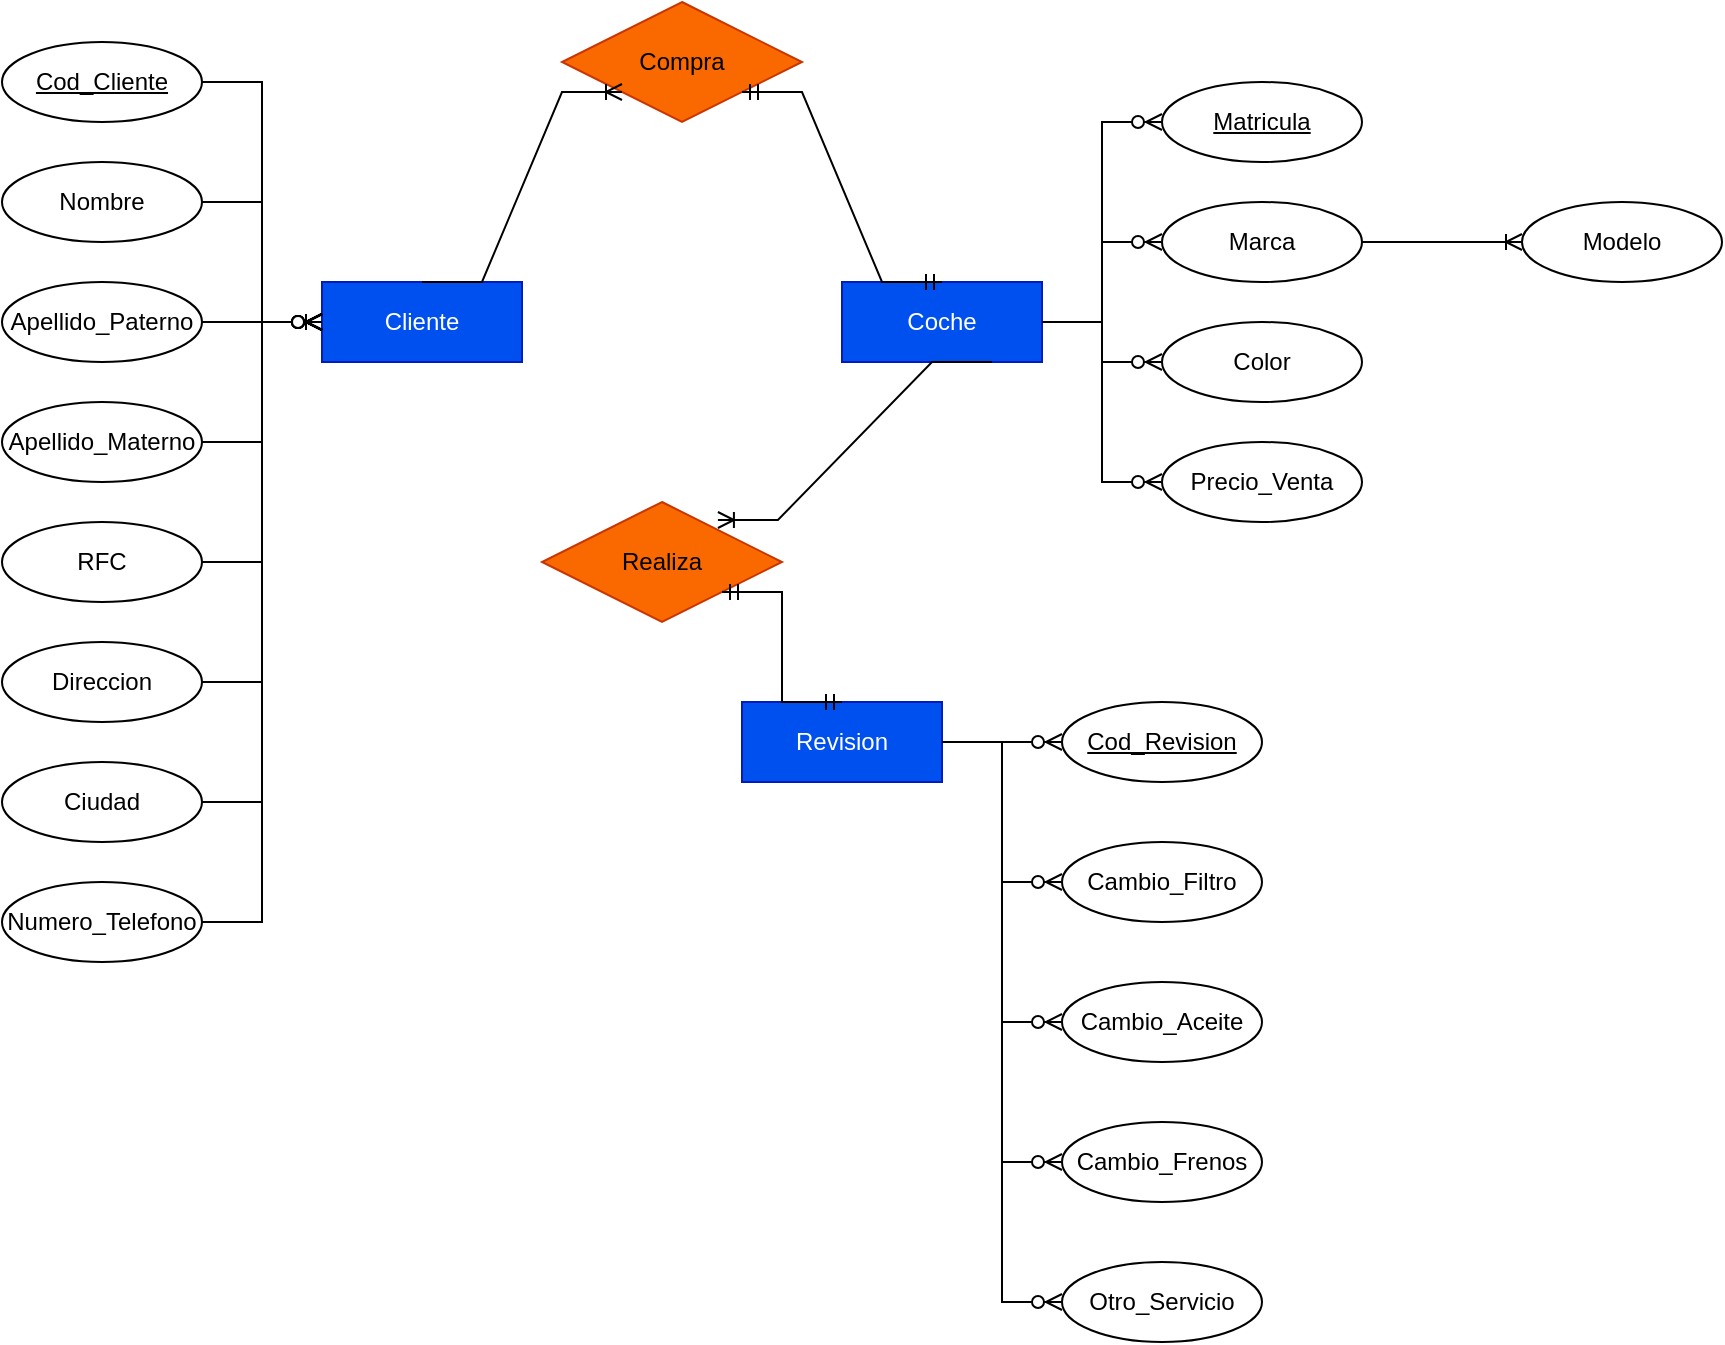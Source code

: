 <mxfile version="21.5.0" type="github">
  <diagram name="Página-1" id="B_oU0ENyugmpzc57nUeY">
    <mxGraphModel dx="474" dy="789" grid="1" gridSize="10" guides="1" tooltips="1" connect="1" arrows="1" fold="1" page="1" pageScale="1" pageWidth="850" pageHeight="1100" math="0" shadow="0">
      <root>
        <mxCell id="0" />
        <mxCell id="1" parent="0" />
        <mxCell id="w1oTWNW2QwIIjnCT3N4m-1" value="Cliente" style="whiteSpace=wrap;html=1;align=center;fillColor=#0050ef;fontColor=#ffffff;strokeColor=#001DBC;" vertex="1" parent="1">
          <mxGeometry x="160" y="160" width="100" height="40" as="geometry" />
        </mxCell>
        <mxCell id="w1oTWNW2QwIIjnCT3N4m-2" value="Coche" style="whiteSpace=wrap;html=1;align=center;fillColor=#0050ef;fontColor=#ffffff;strokeColor=#001DBC;" vertex="1" parent="1">
          <mxGeometry x="420" y="160" width="100" height="40" as="geometry" />
        </mxCell>
        <mxCell id="w1oTWNW2QwIIjnCT3N4m-3" value="Revision" style="whiteSpace=wrap;html=1;align=center;fillColor=#0050ef;fontColor=#ffffff;strokeColor=#001DBC;" vertex="1" parent="1">
          <mxGeometry x="370" y="370" width="100" height="40" as="geometry" />
        </mxCell>
        <mxCell id="w1oTWNW2QwIIjnCT3N4m-4" value="Compra" style="shape=rhombus;perimeter=rhombusPerimeter;whiteSpace=wrap;html=1;align=center;fillColor=#fa6800;fontColor=#000000;strokeColor=#C73500;" vertex="1" parent="1">
          <mxGeometry x="280" y="20" width="120" height="60" as="geometry" />
        </mxCell>
        <mxCell id="w1oTWNW2QwIIjnCT3N4m-5" value="Realiza" style="shape=rhombus;perimeter=rhombusPerimeter;whiteSpace=wrap;html=1;align=center;fillColor=#fa6800;fontColor=#000000;strokeColor=#C73500;" vertex="1" parent="1">
          <mxGeometry x="270" y="270" width="120" height="60" as="geometry" />
        </mxCell>
        <mxCell id="w1oTWNW2QwIIjnCT3N4m-6" value="" style="edgeStyle=entityRelationEdgeStyle;fontSize=12;html=1;endArrow=ERoneToMany;rounded=0;exitX=0.5;exitY=0;exitDx=0;exitDy=0;entryX=0;entryY=1;entryDx=0;entryDy=0;" edge="1" parent="1" source="w1oTWNW2QwIIjnCT3N4m-1" target="w1oTWNW2QwIIjnCT3N4m-4">
          <mxGeometry width="100" height="100" relative="1" as="geometry">
            <mxPoint x="260" y="460" as="sourcePoint" />
            <mxPoint x="360" y="360" as="targetPoint" />
          </mxGeometry>
        </mxCell>
        <mxCell id="w1oTWNW2QwIIjnCT3N4m-7" value="" style="edgeStyle=entityRelationEdgeStyle;fontSize=12;html=1;endArrow=ERmandOne;startArrow=ERmandOne;rounded=0;entryX=1;entryY=1;entryDx=0;entryDy=0;exitX=0.5;exitY=0;exitDx=0;exitDy=0;" edge="1" parent="1" source="w1oTWNW2QwIIjnCT3N4m-2" target="w1oTWNW2QwIIjnCT3N4m-4">
          <mxGeometry width="100" height="100" relative="1" as="geometry">
            <mxPoint x="260" y="460" as="sourcePoint" />
            <mxPoint x="360" y="360" as="targetPoint" />
          </mxGeometry>
        </mxCell>
        <mxCell id="w1oTWNW2QwIIjnCT3N4m-8" value="" style="edgeStyle=entityRelationEdgeStyle;fontSize=12;html=1;endArrow=ERoneToMany;rounded=0;exitX=0.75;exitY=1;exitDx=0;exitDy=0;entryX=0.733;entryY=0.15;entryDx=0;entryDy=0;entryPerimeter=0;" edge="1" parent="1" source="w1oTWNW2QwIIjnCT3N4m-2" target="w1oTWNW2QwIIjnCT3N4m-5">
          <mxGeometry width="100" height="100" relative="1" as="geometry">
            <mxPoint x="350" y="460" as="sourcePoint" />
            <mxPoint x="450" y="360" as="targetPoint" />
          </mxGeometry>
        </mxCell>
        <mxCell id="w1oTWNW2QwIIjnCT3N4m-9" value="" style="edgeStyle=entityRelationEdgeStyle;fontSize=12;html=1;endArrow=ERmandOne;startArrow=ERmandOne;rounded=0;exitX=0.5;exitY=0;exitDx=0;exitDy=0;entryX=1;entryY=1;entryDx=0;entryDy=0;" edge="1" parent="1" source="w1oTWNW2QwIIjnCT3N4m-3" target="w1oTWNW2QwIIjnCT3N4m-5">
          <mxGeometry width="100" height="100" relative="1" as="geometry">
            <mxPoint x="350" y="460" as="sourcePoint" />
            <mxPoint x="450" y="360" as="targetPoint" />
          </mxGeometry>
        </mxCell>
        <mxCell id="w1oTWNW2QwIIjnCT3N4m-10" value="Cod_Cliente" style="ellipse;whiteSpace=wrap;html=1;align=center;fontStyle=4;" vertex="1" parent="1">
          <mxGeometry y="40" width="100" height="40" as="geometry" />
        </mxCell>
        <mxCell id="w1oTWNW2QwIIjnCT3N4m-11" value="" style="edgeStyle=entityRelationEdgeStyle;fontSize=12;html=1;endArrow=ERzeroToMany;endFill=1;rounded=0;exitX=1;exitY=0.5;exitDx=0;exitDy=0;" edge="1" parent="1" source="w1oTWNW2QwIIjnCT3N4m-10" target="w1oTWNW2QwIIjnCT3N4m-1">
          <mxGeometry width="100" height="100" relative="1" as="geometry">
            <mxPoint x="180" y="460" as="sourcePoint" />
            <mxPoint x="280" y="360" as="targetPoint" />
          </mxGeometry>
        </mxCell>
        <mxCell id="w1oTWNW2QwIIjnCT3N4m-12" value="Nombre" style="ellipse;whiteSpace=wrap;html=1;align=center;" vertex="1" parent="1">
          <mxGeometry y="100" width="100" height="40" as="geometry" />
        </mxCell>
        <mxCell id="w1oTWNW2QwIIjnCT3N4m-13" value="Apellido_Paterno" style="ellipse;whiteSpace=wrap;html=1;align=center;" vertex="1" parent="1">
          <mxGeometry y="160" width="100" height="40" as="geometry" />
        </mxCell>
        <mxCell id="w1oTWNW2QwIIjnCT3N4m-14" value="" style="edgeStyle=entityRelationEdgeStyle;fontSize=12;html=1;endArrow=ERzeroToMany;endFill=1;rounded=0;" edge="1" parent="1" source="w1oTWNW2QwIIjnCT3N4m-12" target="w1oTWNW2QwIIjnCT3N4m-1">
          <mxGeometry width="100" height="100" relative="1" as="geometry">
            <mxPoint x="180" y="460" as="sourcePoint" />
            <mxPoint x="280" y="360" as="targetPoint" />
          </mxGeometry>
        </mxCell>
        <mxCell id="w1oTWNW2QwIIjnCT3N4m-15" value="" style="edgeStyle=entityRelationEdgeStyle;fontSize=12;html=1;endArrow=ERoneToMany;rounded=0;" edge="1" parent="1" source="w1oTWNW2QwIIjnCT3N4m-13" target="w1oTWNW2QwIIjnCT3N4m-1">
          <mxGeometry width="100" height="100" relative="1" as="geometry">
            <mxPoint x="180" y="460" as="sourcePoint" />
            <mxPoint x="280" y="360" as="targetPoint" />
          </mxGeometry>
        </mxCell>
        <mxCell id="w1oTWNW2QwIIjnCT3N4m-16" value="Apellido_Materno" style="ellipse;whiteSpace=wrap;html=1;align=center;" vertex="1" parent="1">
          <mxGeometry y="220" width="100" height="40" as="geometry" />
        </mxCell>
        <mxCell id="w1oTWNW2QwIIjnCT3N4m-17" value="RFC" style="ellipse;whiteSpace=wrap;html=1;align=center;" vertex="1" parent="1">
          <mxGeometry y="280" width="100" height="40" as="geometry" />
        </mxCell>
        <mxCell id="w1oTWNW2QwIIjnCT3N4m-18" value="Direccion" style="ellipse;whiteSpace=wrap;html=1;align=center;" vertex="1" parent="1">
          <mxGeometry y="340" width="100" height="40" as="geometry" />
        </mxCell>
        <mxCell id="w1oTWNW2QwIIjnCT3N4m-19" value="Ciudad" style="ellipse;whiteSpace=wrap;html=1;align=center;" vertex="1" parent="1">
          <mxGeometry y="400" width="100" height="40" as="geometry" />
        </mxCell>
        <mxCell id="w1oTWNW2QwIIjnCT3N4m-20" value="Numero_Telefono" style="ellipse;whiteSpace=wrap;html=1;align=center;" vertex="1" parent="1">
          <mxGeometry y="460" width="100" height="40" as="geometry" />
        </mxCell>
        <mxCell id="w1oTWNW2QwIIjnCT3N4m-21" value="" style="edgeStyle=entityRelationEdgeStyle;fontSize=12;html=1;endArrow=ERzeroToMany;endFill=1;rounded=0;" edge="1" parent="1" source="w1oTWNW2QwIIjnCT3N4m-20" target="w1oTWNW2QwIIjnCT3N4m-1">
          <mxGeometry width="100" height="100" relative="1" as="geometry">
            <mxPoint x="180" y="460" as="sourcePoint" />
            <mxPoint x="280" y="360" as="targetPoint" />
          </mxGeometry>
        </mxCell>
        <mxCell id="w1oTWNW2QwIIjnCT3N4m-22" value="" style="edgeStyle=entityRelationEdgeStyle;fontSize=12;html=1;endArrow=ERzeroToMany;endFill=1;rounded=0;" edge="1" parent="1" source="w1oTWNW2QwIIjnCT3N4m-19" target="w1oTWNW2QwIIjnCT3N4m-1">
          <mxGeometry width="100" height="100" relative="1" as="geometry">
            <mxPoint x="180" y="460" as="sourcePoint" />
            <mxPoint x="280" y="360" as="targetPoint" />
          </mxGeometry>
        </mxCell>
        <mxCell id="w1oTWNW2QwIIjnCT3N4m-23" value="" style="edgeStyle=entityRelationEdgeStyle;fontSize=12;html=1;endArrow=ERzeroToMany;endFill=1;rounded=0;" edge="1" parent="1" source="w1oTWNW2QwIIjnCT3N4m-18" target="w1oTWNW2QwIIjnCT3N4m-1">
          <mxGeometry width="100" height="100" relative="1" as="geometry">
            <mxPoint x="180" y="460" as="sourcePoint" />
            <mxPoint x="280" y="360" as="targetPoint" />
          </mxGeometry>
        </mxCell>
        <mxCell id="w1oTWNW2QwIIjnCT3N4m-24" value="" style="edgeStyle=entityRelationEdgeStyle;fontSize=12;html=1;endArrow=ERzeroToMany;endFill=1;rounded=0;" edge="1" parent="1" source="w1oTWNW2QwIIjnCT3N4m-17" target="w1oTWNW2QwIIjnCT3N4m-1">
          <mxGeometry width="100" height="100" relative="1" as="geometry">
            <mxPoint x="180" y="460" as="sourcePoint" />
            <mxPoint x="280" y="360" as="targetPoint" />
          </mxGeometry>
        </mxCell>
        <mxCell id="w1oTWNW2QwIIjnCT3N4m-25" value="" style="edgeStyle=entityRelationEdgeStyle;fontSize=12;html=1;endArrow=ERzeroToMany;endFill=1;rounded=0;" edge="1" parent="1" source="w1oTWNW2QwIIjnCT3N4m-16" target="w1oTWNW2QwIIjnCT3N4m-1">
          <mxGeometry width="100" height="100" relative="1" as="geometry">
            <mxPoint x="180" y="460" as="sourcePoint" />
            <mxPoint x="280" y="360" as="targetPoint" />
          </mxGeometry>
        </mxCell>
        <mxCell id="w1oTWNW2QwIIjnCT3N4m-26" value="&lt;div&gt;Matricula&lt;/div&gt;" style="ellipse;whiteSpace=wrap;html=1;align=center;fontStyle=4;" vertex="1" parent="1">
          <mxGeometry x="580" y="60" width="100" height="40" as="geometry" />
        </mxCell>
        <mxCell id="w1oTWNW2QwIIjnCT3N4m-27" value="Marca" style="ellipse;whiteSpace=wrap;html=1;align=center;" vertex="1" parent="1">
          <mxGeometry x="580" y="120" width="100" height="40" as="geometry" />
        </mxCell>
        <mxCell id="w1oTWNW2QwIIjnCT3N4m-28" value="Color" style="ellipse;whiteSpace=wrap;html=1;align=center;" vertex="1" parent="1">
          <mxGeometry x="580" y="180" width="100" height="40" as="geometry" />
        </mxCell>
        <mxCell id="w1oTWNW2QwIIjnCT3N4m-29" value="Precio_Venta" style="ellipse;whiteSpace=wrap;html=1;align=center;" vertex="1" parent="1">
          <mxGeometry x="580" y="240" width="100" height="40" as="geometry" />
        </mxCell>
        <mxCell id="w1oTWNW2QwIIjnCT3N4m-30" value="&lt;div&gt;Modelo&lt;/div&gt;" style="ellipse;whiteSpace=wrap;html=1;align=center;" vertex="1" parent="1">
          <mxGeometry x="760" y="120" width="100" height="40" as="geometry" />
        </mxCell>
        <mxCell id="w1oTWNW2QwIIjnCT3N4m-31" value="" style="edgeStyle=entityRelationEdgeStyle;fontSize=12;html=1;endArrow=ERoneToMany;rounded=0;" edge="1" parent="1" source="w1oTWNW2QwIIjnCT3N4m-27" target="w1oTWNW2QwIIjnCT3N4m-30">
          <mxGeometry width="100" height="100" relative="1" as="geometry">
            <mxPoint x="620" y="370" as="sourcePoint" />
            <mxPoint x="720" y="270" as="targetPoint" />
          </mxGeometry>
        </mxCell>
        <mxCell id="w1oTWNW2QwIIjnCT3N4m-32" value="" style="edgeStyle=entityRelationEdgeStyle;fontSize=12;html=1;endArrow=ERzeroToMany;endFill=1;rounded=0;" edge="1" parent="1" source="w1oTWNW2QwIIjnCT3N4m-2" target="w1oTWNW2QwIIjnCT3N4m-26">
          <mxGeometry width="100" height="100" relative="1" as="geometry">
            <mxPoint x="620" y="370" as="sourcePoint" />
            <mxPoint x="720" y="270" as="targetPoint" />
          </mxGeometry>
        </mxCell>
        <mxCell id="w1oTWNW2QwIIjnCT3N4m-33" value="" style="edgeStyle=entityRelationEdgeStyle;fontSize=12;html=1;endArrow=ERzeroToMany;endFill=1;rounded=0;" edge="1" parent="1" source="w1oTWNW2QwIIjnCT3N4m-2" target="w1oTWNW2QwIIjnCT3N4m-27">
          <mxGeometry width="100" height="100" relative="1" as="geometry">
            <mxPoint x="620" y="370" as="sourcePoint" />
            <mxPoint x="720" y="270" as="targetPoint" />
          </mxGeometry>
        </mxCell>
        <mxCell id="w1oTWNW2QwIIjnCT3N4m-34" value="" style="edgeStyle=entityRelationEdgeStyle;fontSize=12;html=1;endArrow=ERzeroToMany;endFill=1;rounded=0;" edge="1" parent="1" source="w1oTWNW2QwIIjnCT3N4m-2" target="w1oTWNW2QwIIjnCT3N4m-28">
          <mxGeometry width="100" height="100" relative="1" as="geometry">
            <mxPoint x="620" y="370" as="sourcePoint" />
            <mxPoint x="720" y="270" as="targetPoint" />
          </mxGeometry>
        </mxCell>
        <mxCell id="w1oTWNW2QwIIjnCT3N4m-35" value="" style="edgeStyle=entityRelationEdgeStyle;fontSize=12;html=1;endArrow=ERzeroToMany;endFill=1;rounded=0;" edge="1" parent="1" source="w1oTWNW2QwIIjnCT3N4m-2" target="w1oTWNW2QwIIjnCT3N4m-29">
          <mxGeometry width="100" height="100" relative="1" as="geometry">
            <mxPoint x="620" y="370" as="sourcePoint" />
            <mxPoint x="720" y="270" as="targetPoint" />
          </mxGeometry>
        </mxCell>
        <mxCell id="w1oTWNW2QwIIjnCT3N4m-37" value="Cod_Revision" style="ellipse;whiteSpace=wrap;html=1;align=center;fontStyle=4;" vertex="1" parent="1">
          <mxGeometry x="530" y="370" width="100" height="40" as="geometry" />
        </mxCell>
        <mxCell id="w1oTWNW2QwIIjnCT3N4m-38" value="Cambio_Filtro" style="ellipse;whiteSpace=wrap;html=1;align=center;" vertex="1" parent="1">
          <mxGeometry x="530" y="440" width="100" height="40" as="geometry" />
        </mxCell>
        <mxCell id="w1oTWNW2QwIIjnCT3N4m-39" value="Cambio_Aceite" style="ellipse;whiteSpace=wrap;html=1;align=center;" vertex="1" parent="1">
          <mxGeometry x="530" y="510" width="100" height="40" as="geometry" />
        </mxCell>
        <mxCell id="w1oTWNW2QwIIjnCT3N4m-40" value="&lt;div&gt;Cambio_Frenos&lt;/div&gt;" style="ellipse;whiteSpace=wrap;html=1;align=center;" vertex="1" parent="1">
          <mxGeometry x="530" y="580" width="100" height="40" as="geometry" />
        </mxCell>
        <mxCell id="w1oTWNW2QwIIjnCT3N4m-41" value="Otro_Servicio" style="ellipse;whiteSpace=wrap;html=1;align=center;" vertex="1" parent="1">
          <mxGeometry x="530" y="650" width="100" height="40" as="geometry" />
        </mxCell>
        <mxCell id="w1oTWNW2QwIIjnCT3N4m-43" value="" style="edgeStyle=entityRelationEdgeStyle;fontSize=12;html=1;endArrow=ERzeroToMany;endFill=1;rounded=0;" edge="1" parent="1" source="w1oTWNW2QwIIjnCT3N4m-3" target="w1oTWNW2QwIIjnCT3N4m-37">
          <mxGeometry width="100" height="100" relative="1" as="geometry">
            <mxPoint x="390" y="490" as="sourcePoint" />
            <mxPoint x="560" y="360" as="targetPoint" />
          </mxGeometry>
        </mxCell>
        <mxCell id="w1oTWNW2QwIIjnCT3N4m-44" value="" style="edgeStyle=entityRelationEdgeStyle;fontSize=12;html=1;endArrow=ERzeroToMany;endFill=1;rounded=0;" edge="1" parent="1" source="w1oTWNW2QwIIjnCT3N4m-3" target="w1oTWNW2QwIIjnCT3N4m-38">
          <mxGeometry width="100" height="100" relative="1" as="geometry">
            <mxPoint x="390" y="490" as="sourcePoint" />
            <mxPoint x="510" y="480" as="targetPoint" />
          </mxGeometry>
        </mxCell>
        <mxCell id="w1oTWNW2QwIIjnCT3N4m-45" value="" style="edgeStyle=entityRelationEdgeStyle;fontSize=12;html=1;endArrow=ERzeroToMany;endFill=1;rounded=0;" edge="1" parent="1" source="w1oTWNW2QwIIjnCT3N4m-3" target="w1oTWNW2QwIIjnCT3N4m-39">
          <mxGeometry width="100" height="100" relative="1" as="geometry">
            <mxPoint x="390" y="400" as="sourcePoint" />
            <mxPoint x="490" y="300" as="targetPoint" />
          </mxGeometry>
        </mxCell>
        <mxCell id="w1oTWNW2QwIIjnCT3N4m-46" value="" style="edgeStyle=entityRelationEdgeStyle;fontSize=12;html=1;endArrow=ERzeroToMany;endFill=1;rounded=0;" edge="1" parent="1" source="w1oTWNW2QwIIjnCT3N4m-3" target="w1oTWNW2QwIIjnCT3N4m-40">
          <mxGeometry width="100" height="100" relative="1" as="geometry">
            <mxPoint x="390" y="400" as="sourcePoint" />
            <mxPoint x="490" y="300" as="targetPoint" />
          </mxGeometry>
        </mxCell>
        <mxCell id="w1oTWNW2QwIIjnCT3N4m-47" value="" style="edgeStyle=entityRelationEdgeStyle;fontSize=12;html=1;endArrow=ERzeroToMany;endFill=1;rounded=0;" edge="1" parent="1" source="w1oTWNW2QwIIjnCT3N4m-3" target="w1oTWNW2QwIIjnCT3N4m-41">
          <mxGeometry width="100" height="100" relative="1" as="geometry">
            <mxPoint x="390" y="400" as="sourcePoint" />
            <mxPoint x="490" y="300" as="targetPoint" />
          </mxGeometry>
        </mxCell>
      </root>
    </mxGraphModel>
  </diagram>
</mxfile>
